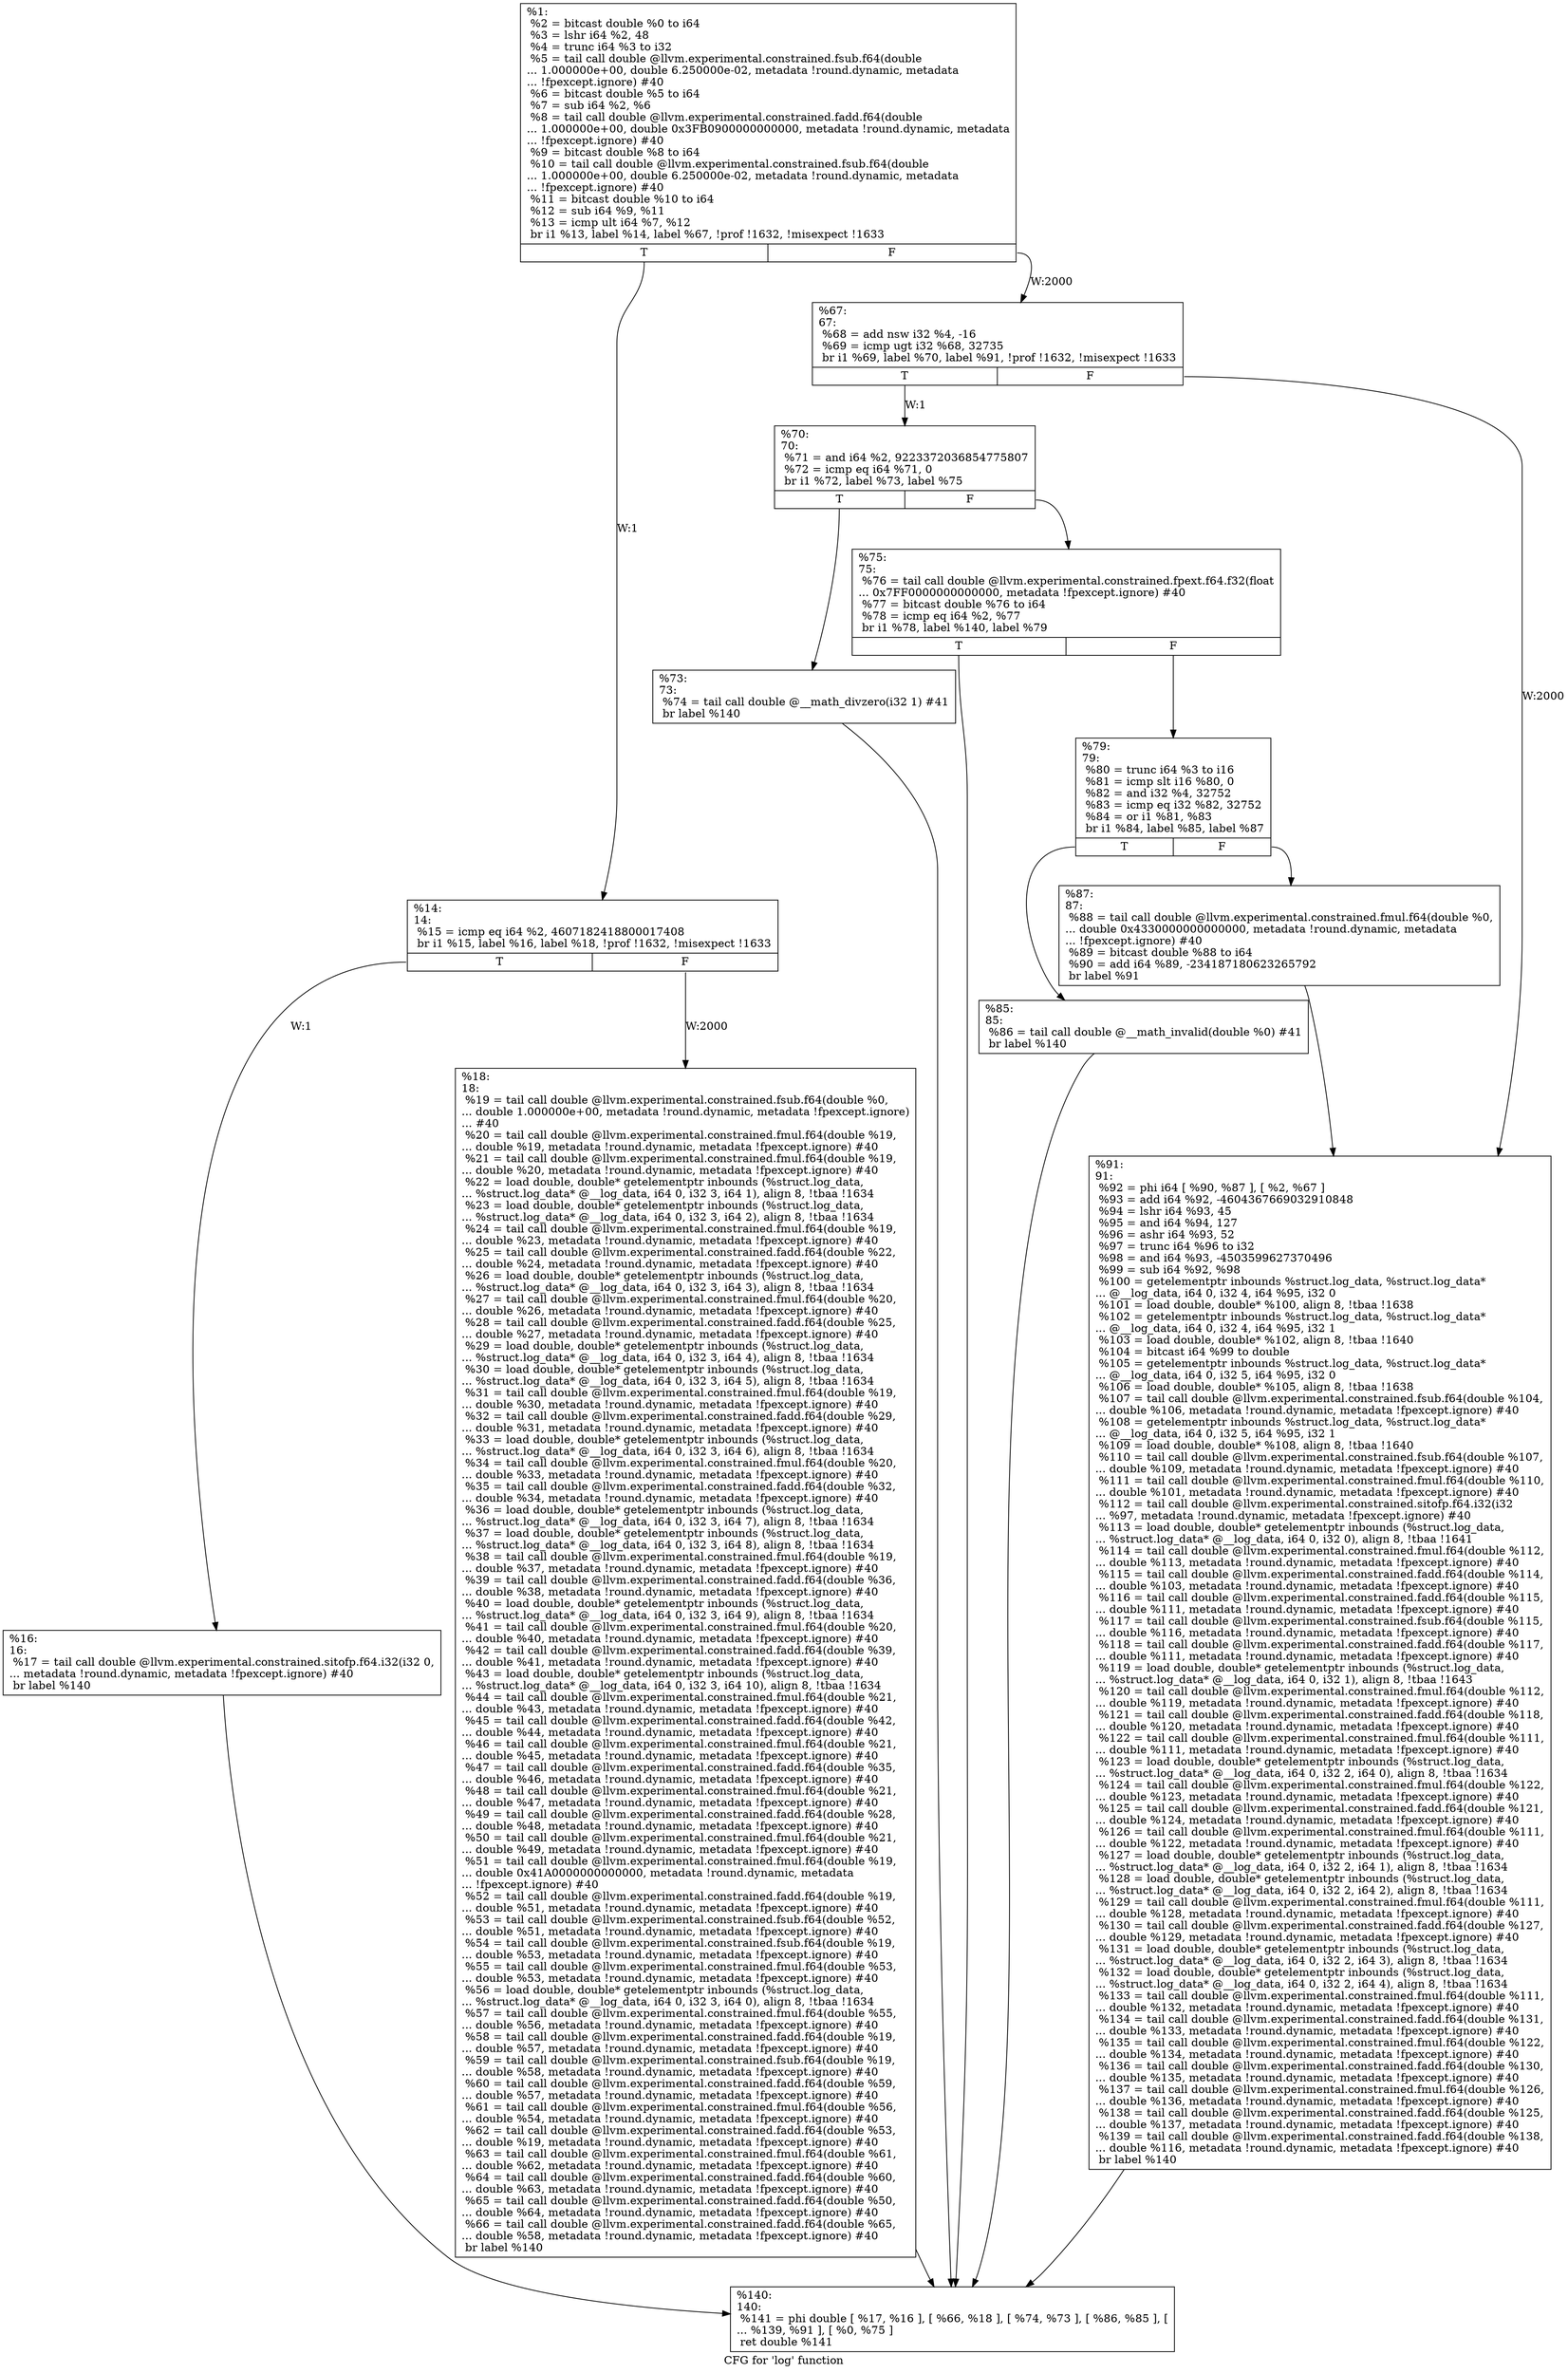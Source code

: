 digraph "CFG for 'log' function" {
	label="CFG for 'log' function";

	Node0x19ba680 [shape=record,label="{%1:\l  %2 = bitcast double %0 to i64\l  %3 = lshr i64 %2, 48\l  %4 = trunc i64 %3 to i32\l  %5 = tail call double @llvm.experimental.constrained.fsub.f64(double\l... 1.000000e+00, double 6.250000e-02, metadata !round.dynamic, metadata\l... !fpexcept.ignore) #40\l  %6 = bitcast double %5 to i64\l  %7 = sub i64 %2, %6\l  %8 = tail call double @llvm.experimental.constrained.fadd.f64(double\l... 1.000000e+00, double 0x3FB0900000000000, metadata !round.dynamic, metadata\l... !fpexcept.ignore) #40\l  %9 = bitcast double %8 to i64\l  %10 = tail call double @llvm.experimental.constrained.fsub.f64(double\l... 1.000000e+00, double 6.250000e-02, metadata !round.dynamic, metadata\l... !fpexcept.ignore) #40\l  %11 = bitcast double %10 to i64\l  %12 = sub i64 %9, %11\l  %13 = icmp ult i64 %7, %12\l  br i1 %13, label %14, label %67, !prof !1632, !misexpect !1633\l|{<s0>T|<s1>F}}"];
	Node0x19ba680:s0 -> Node0x19ba6d0[label="W:1"];
	Node0x19ba680:s1 -> Node0x19ba7c0[label="W:2000"];
	Node0x19ba6d0 [shape=record,label="{%14:\l14:                                               \l  %15 = icmp eq i64 %2, 4607182418800017408\l  br i1 %15, label %16, label %18, !prof !1632, !misexpect !1633\l|{<s0>T|<s1>F}}"];
	Node0x19ba6d0:s0 -> Node0x19ba720[label="W:1"];
	Node0x19ba6d0:s1 -> Node0x19ba770[label="W:2000"];
	Node0x19ba720 [shape=record,label="{%16:\l16:                                               \l  %17 = tail call double @llvm.experimental.constrained.sitofp.f64.i32(i32 0,\l... metadata !round.dynamic, metadata !fpexcept.ignore) #40\l  br label %140\l}"];
	Node0x19ba720 -> Node0x19baa40;
	Node0x19ba770 [shape=record,label="{%18:\l18:                                               \l  %19 = tail call double @llvm.experimental.constrained.fsub.f64(double %0,\l... double 1.000000e+00, metadata !round.dynamic, metadata !fpexcept.ignore)\l... #40\l  %20 = tail call double @llvm.experimental.constrained.fmul.f64(double %19,\l... double %19, metadata !round.dynamic, metadata !fpexcept.ignore) #40\l  %21 = tail call double @llvm.experimental.constrained.fmul.f64(double %19,\l... double %20, metadata !round.dynamic, metadata !fpexcept.ignore) #40\l  %22 = load double, double* getelementptr inbounds (%struct.log_data,\l... %struct.log_data* @__log_data, i64 0, i32 3, i64 1), align 8, !tbaa !1634\l  %23 = load double, double* getelementptr inbounds (%struct.log_data,\l... %struct.log_data* @__log_data, i64 0, i32 3, i64 2), align 8, !tbaa !1634\l  %24 = tail call double @llvm.experimental.constrained.fmul.f64(double %19,\l... double %23, metadata !round.dynamic, metadata !fpexcept.ignore) #40\l  %25 = tail call double @llvm.experimental.constrained.fadd.f64(double %22,\l... double %24, metadata !round.dynamic, metadata !fpexcept.ignore) #40\l  %26 = load double, double* getelementptr inbounds (%struct.log_data,\l... %struct.log_data* @__log_data, i64 0, i32 3, i64 3), align 8, !tbaa !1634\l  %27 = tail call double @llvm.experimental.constrained.fmul.f64(double %20,\l... double %26, metadata !round.dynamic, metadata !fpexcept.ignore) #40\l  %28 = tail call double @llvm.experimental.constrained.fadd.f64(double %25,\l... double %27, metadata !round.dynamic, metadata !fpexcept.ignore) #40\l  %29 = load double, double* getelementptr inbounds (%struct.log_data,\l... %struct.log_data* @__log_data, i64 0, i32 3, i64 4), align 8, !tbaa !1634\l  %30 = load double, double* getelementptr inbounds (%struct.log_data,\l... %struct.log_data* @__log_data, i64 0, i32 3, i64 5), align 8, !tbaa !1634\l  %31 = tail call double @llvm.experimental.constrained.fmul.f64(double %19,\l... double %30, metadata !round.dynamic, metadata !fpexcept.ignore) #40\l  %32 = tail call double @llvm.experimental.constrained.fadd.f64(double %29,\l... double %31, metadata !round.dynamic, metadata !fpexcept.ignore) #40\l  %33 = load double, double* getelementptr inbounds (%struct.log_data,\l... %struct.log_data* @__log_data, i64 0, i32 3, i64 6), align 8, !tbaa !1634\l  %34 = tail call double @llvm.experimental.constrained.fmul.f64(double %20,\l... double %33, metadata !round.dynamic, metadata !fpexcept.ignore) #40\l  %35 = tail call double @llvm.experimental.constrained.fadd.f64(double %32,\l... double %34, metadata !round.dynamic, metadata !fpexcept.ignore) #40\l  %36 = load double, double* getelementptr inbounds (%struct.log_data,\l... %struct.log_data* @__log_data, i64 0, i32 3, i64 7), align 8, !tbaa !1634\l  %37 = load double, double* getelementptr inbounds (%struct.log_data,\l... %struct.log_data* @__log_data, i64 0, i32 3, i64 8), align 8, !tbaa !1634\l  %38 = tail call double @llvm.experimental.constrained.fmul.f64(double %19,\l... double %37, metadata !round.dynamic, metadata !fpexcept.ignore) #40\l  %39 = tail call double @llvm.experimental.constrained.fadd.f64(double %36,\l... double %38, metadata !round.dynamic, metadata !fpexcept.ignore) #40\l  %40 = load double, double* getelementptr inbounds (%struct.log_data,\l... %struct.log_data* @__log_data, i64 0, i32 3, i64 9), align 8, !tbaa !1634\l  %41 = tail call double @llvm.experimental.constrained.fmul.f64(double %20,\l... double %40, metadata !round.dynamic, metadata !fpexcept.ignore) #40\l  %42 = tail call double @llvm.experimental.constrained.fadd.f64(double %39,\l... double %41, metadata !round.dynamic, metadata !fpexcept.ignore) #40\l  %43 = load double, double* getelementptr inbounds (%struct.log_data,\l... %struct.log_data* @__log_data, i64 0, i32 3, i64 10), align 8, !tbaa !1634\l  %44 = tail call double @llvm.experimental.constrained.fmul.f64(double %21,\l... double %43, metadata !round.dynamic, metadata !fpexcept.ignore) #40\l  %45 = tail call double @llvm.experimental.constrained.fadd.f64(double %42,\l... double %44, metadata !round.dynamic, metadata !fpexcept.ignore) #40\l  %46 = tail call double @llvm.experimental.constrained.fmul.f64(double %21,\l... double %45, metadata !round.dynamic, metadata !fpexcept.ignore) #40\l  %47 = tail call double @llvm.experimental.constrained.fadd.f64(double %35,\l... double %46, metadata !round.dynamic, metadata !fpexcept.ignore) #40\l  %48 = tail call double @llvm.experimental.constrained.fmul.f64(double %21,\l... double %47, metadata !round.dynamic, metadata !fpexcept.ignore) #40\l  %49 = tail call double @llvm.experimental.constrained.fadd.f64(double %28,\l... double %48, metadata !round.dynamic, metadata !fpexcept.ignore) #40\l  %50 = tail call double @llvm.experimental.constrained.fmul.f64(double %21,\l... double %49, metadata !round.dynamic, metadata !fpexcept.ignore) #40\l  %51 = tail call double @llvm.experimental.constrained.fmul.f64(double %19,\l... double 0x41A0000000000000, metadata !round.dynamic, metadata\l... !fpexcept.ignore) #40\l  %52 = tail call double @llvm.experimental.constrained.fadd.f64(double %19,\l... double %51, metadata !round.dynamic, metadata !fpexcept.ignore) #40\l  %53 = tail call double @llvm.experimental.constrained.fsub.f64(double %52,\l... double %51, metadata !round.dynamic, metadata !fpexcept.ignore) #40\l  %54 = tail call double @llvm.experimental.constrained.fsub.f64(double %19,\l... double %53, metadata !round.dynamic, metadata !fpexcept.ignore) #40\l  %55 = tail call double @llvm.experimental.constrained.fmul.f64(double %53,\l... double %53, metadata !round.dynamic, metadata !fpexcept.ignore) #40\l  %56 = load double, double* getelementptr inbounds (%struct.log_data,\l... %struct.log_data* @__log_data, i64 0, i32 3, i64 0), align 8, !tbaa !1634\l  %57 = tail call double @llvm.experimental.constrained.fmul.f64(double %55,\l... double %56, metadata !round.dynamic, metadata !fpexcept.ignore) #40\l  %58 = tail call double @llvm.experimental.constrained.fadd.f64(double %19,\l... double %57, metadata !round.dynamic, metadata !fpexcept.ignore) #40\l  %59 = tail call double @llvm.experimental.constrained.fsub.f64(double %19,\l... double %58, metadata !round.dynamic, metadata !fpexcept.ignore) #40\l  %60 = tail call double @llvm.experimental.constrained.fadd.f64(double %59,\l... double %57, metadata !round.dynamic, metadata !fpexcept.ignore) #40\l  %61 = tail call double @llvm.experimental.constrained.fmul.f64(double %56,\l... double %54, metadata !round.dynamic, metadata !fpexcept.ignore) #40\l  %62 = tail call double @llvm.experimental.constrained.fadd.f64(double %53,\l... double %19, metadata !round.dynamic, metadata !fpexcept.ignore) #40\l  %63 = tail call double @llvm.experimental.constrained.fmul.f64(double %61,\l... double %62, metadata !round.dynamic, metadata !fpexcept.ignore) #40\l  %64 = tail call double @llvm.experimental.constrained.fadd.f64(double %60,\l... double %63, metadata !round.dynamic, metadata !fpexcept.ignore) #40\l  %65 = tail call double @llvm.experimental.constrained.fadd.f64(double %50,\l... double %64, metadata !round.dynamic, metadata !fpexcept.ignore) #40\l  %66 = tail call double @llvm.experimental.constrained.fadd.f64(double %65,\l... double %58, metadata !round.dynamic, metadata !fpexcept.ignore) #40\l  br label %140\l}"];
	Node0x19ba770 -> Node0x19baa40;
	Node0x19ba7c0 [shape=record,label="{%67:\l67:                                               \l  %68 = add nsw i32 %4, -16\l  %69 = icmp ugt i32 %68, 32735\l  br i1 %69, label %70, label %91, !prof !1632, !misexpect !1633\l|{<s0>T|<s1>F}}"];
	Node0x19ba7c0:s0 -> Node0x19ba810[label="W:1"];
	Node0x19ba7c0:s1 -> Node0x19ba9f0[label="W:2000"];
	Node0x19ba810 [shape=record,label="{%70:\l70:                                               \l  %71 = and i64 %2, 9223372036854775807\l  %72 = icmp eq i64 %71, 0\l  br i1 %72, label %73, label %75\l|{<s0>T|<s1>F}}"];
	Node0x19ba810:s0 -> Node0x19ba860;
	Node0x19ba810:s1 -> Node0x19ba8b0;
	Node0x19ba860 [shape=record,label="{%73:\l73:                                               \l  %74 = tail call double @__math_divzero(i32 1) #41\l  br label %140\l}"];
	Node0x19ba860 -> Node0x19baa40;
	Node0x19ba8b0 [shape=record,label="{%75:\l75:                                               \l  %76 = tail call double @llvm.experimental.constrained.fpext.f64.f32(float\l... 0x7FF0000000000000, metadata !fpexcept.ignore) #40\l  %77 = bitcast double %76 to i64\l  %78 = icmp eq i64 %2, %77\l  br i1 %78, label %140, label %79\l|{<s0>T|<s1>F}}"];
	Node0x19ba8b0:s0 -> Node0x19baa40;
	Node0x19ba8b0:s1 -> Node0x19ba900;
	Node0x19ba900 [shape=record,label="{%79:\l79:                                               \l  %80 = trunc i64 %3 to i16\l  %81 = icmp slt i16 %80, 0\l  %82 = and i32 %4, 32752\l  %83 = icmp eq i32 %82, 32752\l  %84 = or i1 %81, %83\l  br i1 %84, label %85, label %87\l|{<s0>T|<s1>F}}"];
	Node0x19ba900:s0 -> Node0x19ba950;
	Node0x19ba900:s1 -> Node0x19ba9a0;
	Node0x19ba950 [shape=record,label="{%85:\l85:                                               \l  %86 = tail call double @__math_invalid(double %0) #41\l  br label %140\l}"];
	Node0x19ba950 -> Node0x19baa40;
	Node0x19ba9a0 [shape=record,label="{%87:\l87:                                               \l  %88 = tail call double @llvm.experimental.constrained.fmul.f64(double %0,\l... double 0x4330000000000000, metadata !round.dynamic, metadata\l... !fpexcept.ignore) #40\l  %89 = bitcast double %88 to i64\l  %90 = add i64 %89, -234187180623265792\l  br label %91\l}"];
	Node0x19ba9a0 -> Node0x19ba9f0;
	Node0x19ba9f0 [shape=record,label="{%91:\l91:                                               \l  %92 = phi i64 [ %90, %87 ], [ %2, %67 ]\l  %93 = add i64 %92, -4604367669032910848\l  %94 = lshr i64 %93, 45\l  %95 = and i64 %94, 127\l  %96 = ashr i64 %93, 52\l  %97 = trunc i64 %96 to i32\l  %98 = and i64 %93, -4503599627370496\l  %99 = sub i64 %92, %98\l  %100 = getelementptr inbounds %struct.log_data, %struct.log_data*\l... @__log_data, i64 0, i32 4, i64 %95, i32 0\l  %101 = load double, double* %100, align 8, !tbaa !1638\l  %102 = getelementptr inbounds %struct.log_data, %struct.log_data*\l... @__log_data, i64 0, i32 4, i64 %95, i32 1\l  %103 = load double, double* %102, align 8, !tbaa !1640\l  %104 = bitcast i64 %99 to double\l  %105 = getelementptr inbounds %struct.log_data, %struct.log_data*\l... @__log_data, i64 0, i32 5, i64 %95, i32 0\l  %106 = load double, double* %105, align 8, !tbaa !1638\l  %107 = tail call double @llvm.experimental.constrained.fsub.f64(double %104,\l... double %106, metadata !round.dynamic, metadata !fpexcept.ignore) #40\l  %108 = getelementptr inbounds %struct.log_data, %struct.log_data*\l... @__log_data, i64 0, i32 5, i64 %95, i32 1\l  %109 = load double, double* %108, align 8, !tbaa !1640\l  %110 = tail call double @llvm.experimental.constrained.fsub.f64(double %107,\l... double %109, metadata !round.dynamic, metadata !fpexcept.ignore) #40\l  %111 = tail call double @llvm.experimental.constrained.fmul.f64(double %110,\l... double %101, metadata !round.dynamic, metadata !fpexcept.ignore) #40\l  %112 = tail call double @llvm.experimental.constrained.sitofp.f64.i32(i32\l... %97, metadata !round.dynamic, metadata !fpexcept.ignore) #40\l  %113 = load double, double* getelementptr inbounds (%struct.log_data,\l... %struct.log_data* @__log_data, i64 0, i32 0), align 8, !tbaa !1641\l  %114 = tail call double @llvm.experimental.constrained.fmul.f64(double %112,\l... double %113, metadata !round.dynamic, metadata !fpexcept.ignore) #40\l  %115 = tail call double @llvm.experimental.constrained.fadd.f64(double %114,\l... double %103, metadata !round.dynamic, metadata !fpexcept.ignore) #40\l  %116 = tail call double @llvm.experimental.constrained.fadd.f64(double %115,\l... double %111, metadata !round.dynamic, metadata !fpexcept.ignore) #40\l  %117 = tail call double @llvm.experimental.constrained.fsub.f64(double %115,\l... double %116, metadata !round.dynamic, metadata !fpexcept.ignore) #40\l  %118 = tail call double @llvm.experimental.constrained.fadd.f64(double %117,\l... double %111, metadata !round.dynamic, metadata !fpexcept.ignore) #40\l  %119 = load double, double* getelementptr inbounds (%struct.log_data,\l... %struct.log_data* @__log_data, i64 0, i32 1), align 8, !tbaa !1643\l  %120 = tail call double @llvm.experimental.constrained.fmul.f64(double %112,\l... double %119, metadata !round.dynamic, metadata !fpexcept.ignore) #40\l  %121 = tail call double @llvm.experimental.constrained.fadd.f64(double %118,\l... double %120, metadata !round.dynamic, metadata !fpexcept.ignore) #40\l  %122 = tail call double @llvm.experimental.constrained.fmul.f64(double %111,\l... double %111, metadata !round.dynamic, metadata !fpexcept.ignore) #40\l  %123 = load double, double* getelementptr inbounds (%struct.log_data,\l... %struct.log_data* @__log_data, i64 0, i32 2, i64 0), align 8, !tbaa !1634\l  %124 = tail call double @llvm.experimental.constrained.fmul.f64(double %122,\l... double %123, metadata !round.dynamic, metadata !fpexcept.ignore) #40\l  %125 = tail call double @llvm.experimental.constrained.fadd.f64(double %121,\l... double %124, metadata !round.dynamic, metadata !fpexcept.ignore) #40\l  %126 = tail call double @llvm.experimental.constrained.fmul.f64(double %111,\l... double %122, metadata !round.dynamic, metadata !fpexcept.ignore) #40\l  %127 = load double, double* getelementptr inbounds (%struct.log_data,\l... %struct.log_data* @__log_data, i64 0, i32 2, i64 1), align 8, !tbaa !1634\l  %128 = load double, double* getelementptr inbounds (%struct.log_data,\l... %struct.log_data* @__log_data, i64 0, i32 2, i64 2), align 8, !tbaa !1634\l  %129 = tail call double @llvm.experimental.constrained.fmul.f64(double %111,\l... double %128, metadata !round.dynamic, metadata !fpexcept.ignore) #40\l  %130 = tail call double @llvm.experimental.constrained.fadd.f64(double %127,\l... double %129, metadata !round.dynamic, metadata !fpexcept.ignore) #40\l  %131 = load double, double* getelementptr inbounds (%struct.log_data,\l... %struct.log_data* @__log_data, i64 0, i32 2, i64 3), align 8, !tbaa !1634\l  %132 = load double, double* getelementptr inbounds (%struct.log_data,\l... %struct.log_data* @__log_data, i64 0, i32 2, i64 4), align 8, !tbaa !1634\l  %133 = tail call double @llvm.experimental.constrained.fmul.f64(double %111,\l... double %132, metadata !round.dynamic, metadata !fpexcept.ignore) #40\l  %134 = tail call double @llvm.experimental.constrained.fadd.f64(double %131,\l... double %133, metadata !round.dynamic, metadata !fpexcept.ignore) #40\l  %135 = tail call double @llvm.experimental.constrained.fmul.f64(double %122,\l... double %134, metadata !round.dynamic, metadata !fpexcept.ignore) #40\l  %136 = tail call double @llvm.experimental.constrained.fadd.f64(double %130,\l... double %135, metadata !round.dynamic, metadata !fpexcept.ignore) #40\l  %137 = tail call double @llvm.experimental.constrained.fmul.f64(double %126,\l... double %136, metadata !round.dynamic, metadata !fpexcept.ignore) #40\l  %138 = tail call double @llvm.experimental.constrained.fadd.f64(double %125,\l... double %137, metadata !round.dynamic, metadata !fpexcept.ignore) #40\l  %139 = tail call double @llvm.experimental.constrained.fadd.f64(double %138,\l... double %116, metadata !round.dynamic, metadata !fpexcept.ignore) #40\l  br label %140\l}"];
	Node0x19ba9f0 -> Node0x19baa40;
	Node0x19baa40 [shape=record,label="{%140:\l140:                                              \l  %141 = phi double [ %17, %16 ], [ %66, %18 ], [ %74, %73 ], [ %86, %85 ], [\l... %139, %91 ], [ %0, %75 ]\l  ret double %141\l}"];
}
